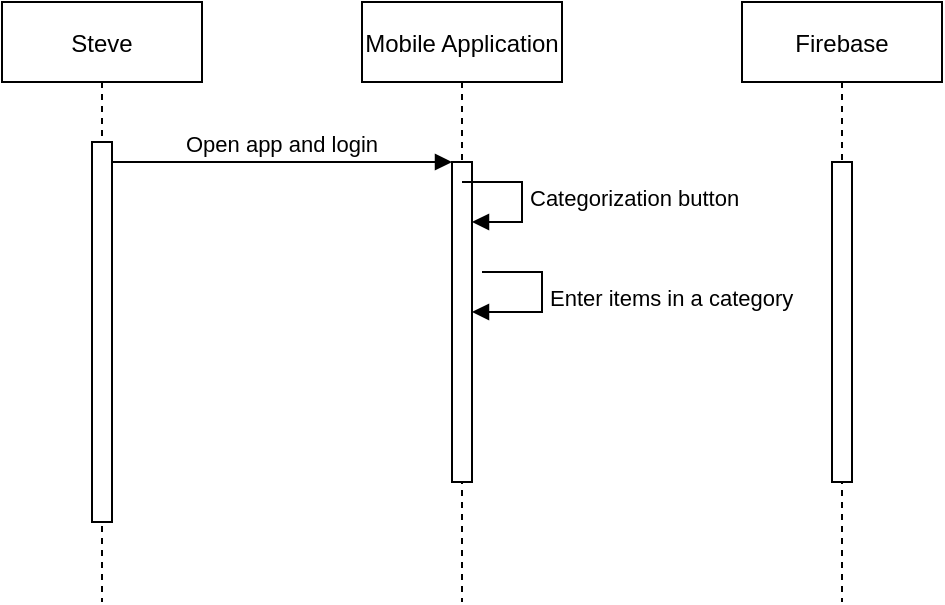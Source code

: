 <mxfile version="16.5.6" type="github">
  <diagram id="kgpKYQtTHZ0yAKxKKP6v" name="Page-1">
    <mxGraphModel dx="460" dy="752" grid="1" gridSize="10" guides="1" tooltips="1" connect="1" arrows="1" fold="1" page="1" pageScale="1" pageWidth="850" pageHeight="1100" math="0" shadow="0">
      <root>
        <mxCell id="0" />
        <mxCell id="1" parent="0" />
        <mxCell id="3nuBFxr9cyL0pnOWT2aG-1" value=":Object" style="shape=umlLifeline;perimeter=lifelinePerimeter;container=1;collapsible=0;recursiveResize=0;rounded=0;shadow=0;strokeWidth=1;" parent="1" vertex="1">
          <mxGeometry x="120" y="80" width="100" height="300" as="geometry" />
        </mxCell>
        <mxCell id="3nuBFxr9cyL0pnOWT2aG-2" value="" style="points=[];perimeter=orthogonalPerimeter;rounded=0;shadow=0;strokeWidth=1;" parent="3nuBFxr9cyL0pnOWT2aG-1" vertex="1">
          <mxGeometry x="45" y="70" width="10" height="190" as="geometry" />
        </mxCell>
        <mxCell id="3nuBFxr9cyL0pnOWT2aG-5" value=":Object" style="shape=umlLifeline;perimeter=lifelinePerimeter;container=1;collapsible=0;recursiveResize=0;rounded=0;shadow=0;strokeWidth=1;" parent="1" vertex="1">
          <mxGeometry x="300" y="80" width="100" height="300" as="geometry" />
        </mxCell>
        <mxCell id="3nuBFxr9cyL0pnOWT2aG-6" value="" style="points=[];perimeter=orthogonalPerimeter;rounded=0;shadow=0;strokeWidth=1;" parent="3nuBFxr9cyL0pnOWT2aG-5" vertex="1">
          <mxGeometry x="45" y="80" width="10" height="160" as="geometry" />
        </mxCell>
        <mxCell id="FQ0F1-FjqKV5PCn2Tg_A-1" value="Steve " style="shape=umlLifeline;perimeter=lifelinePerimeter;container=1;collapsible=0;recursiveResize=0;rounded=0;shadow=0;strokeWidth=1;" vertex="1" parent="1">
          <mxGeometry x="120" y="80" width="100" height="300" as="geometry" />
        </mxCell>
        <mxCell id="FQ0F1-FjqKV5PCn2Tg_A-2" value="" style="points=[];perimeter=orthogonalPerimeter;rounded=0;shadow=0;strokeWidth=1;" vertex="1" parent="FQ0F1-FjqKV5PCn2Tg_A-1">
          <mxGeometry x="45" y="70" width="10" height="190" as="geometry" />
        </mxCell>
        <mxCell id="FQ0F1-FjqKV5PCn2Tg_A-5" value="Mobile Application" style="shape=umlLifeline;perimeter=lifelinePerimeter;container=1;collapsible=0;recursiveResize=0;rounded=0;shadow=0;strokeWidth=1;" vertex="1" parent="1">
          <mxGeometry x="300" y="80" width="100" height="300" as="geometry" />
        </mxCell>
        <mxCell id="FQ0F1-FjqKV5PCn2Tg_A-6" value="" style="points=[];perimeter=orthogonalPerimeter;rounded=0;shadow=0;strokeWidth=1;" vertex="1" parent="FQ0F1-FjqKV5PCn2Tg_A-5">
          <mxGeometry x="45" y="80" width="10" height="160" as="geometry" />
        </mxCell>
        <mxCell id="FQ0F1-FjqKV5PCn2Tg_A-15" value="Categorization button" style="edgeStyle=orthogonalEdgeStyle;html=1;align=left;spacingLeft=2;endArrow=block;rounded=0;entryX=1;entryY=0;" edge="1" parent="FQ0F1-FjqKV5PCn2Tg_A-5">
          <mxGeometry relative="1" as="geometry">
            <mxPoint x="50" y="90" as="sourcePoint" />
            <Array as="points">
              <mxPoint x="80" y="90" />
            </Array>
            <mxPoint x="55" y="110" as="targetPoint" />
          </mxGeometry>
        </mxCell>
        <mxCell id="FQ0F1-FjqKV5PCn2Tg_A-18" value="Enter items in a category" style="edgeStyle=orthogonalEdgeStyle;html=1;align=left;spacingLeft=2;endArrow=block;rounded=0;entryX=1;entryY=0;" edge="1" parent="FQ0F1-FjqKV5PCn2Tg_A-5">
          <mxGeometry relative="1" as="geometry">
            <mxPoint x="60" y="135" as="sourcePoint" />
            <Array as="points">
              <mxPoint x="90" y="135" />
            </Array>
            <mxPoint x="55" y="155" as="targetPoint" />
          </mxGeometry>
        </mxCell>
        <mxCell id="FQ0F1-FjqKV5PCn2Tg_A-8" value="Open app and login" style="verticalAlign=bottom;endArrow=block;entryX=0;entryY=0;shadow=0;strokeWidth=1;" edge="1" parent="1" source="FQ0F1-FjqKV5PCn2Tg_A-2" target="FQ0F1-FjqKV5PCn2Tg_A-6">
          <mxGeometry relative="1" as="geometry">
            <mxPoint x="275" y="160" as="sourcePoint" />
          </mxGeometry>
        </mxCell>
        <mxCell id="FQ0F1-FjqKV5PCn2Tg_A-11" value="Firebase" style="shape=umlLifeline;perimeter=lifelinePerimeter;container=1;collapsible=0;recursiveResize=0;rounded=0;shadow=0;strokeWidth=1;" vertex="1" parent="1">
          <mxGeometry x="490" y="80" width="100" height="300" as="geometry" />
        </mxCell>
        <mxCell id="FQ0F1-FjqKV5PCn2Tg_A-12" value="" style="points=[];perimeter=orthogonalPerimeter;rounded=0;shadow=0;strokeWidth=1;" vertex="1" parent="FQ0F1-FjqKV5PCn2Tg_A-11">
          <mxGeometry x="45" y="80" width="10" height="160" as="geometry" />
        </mxCell>
      </root>
    </mxGraphModel>
  </diagram>
</mxfile>

